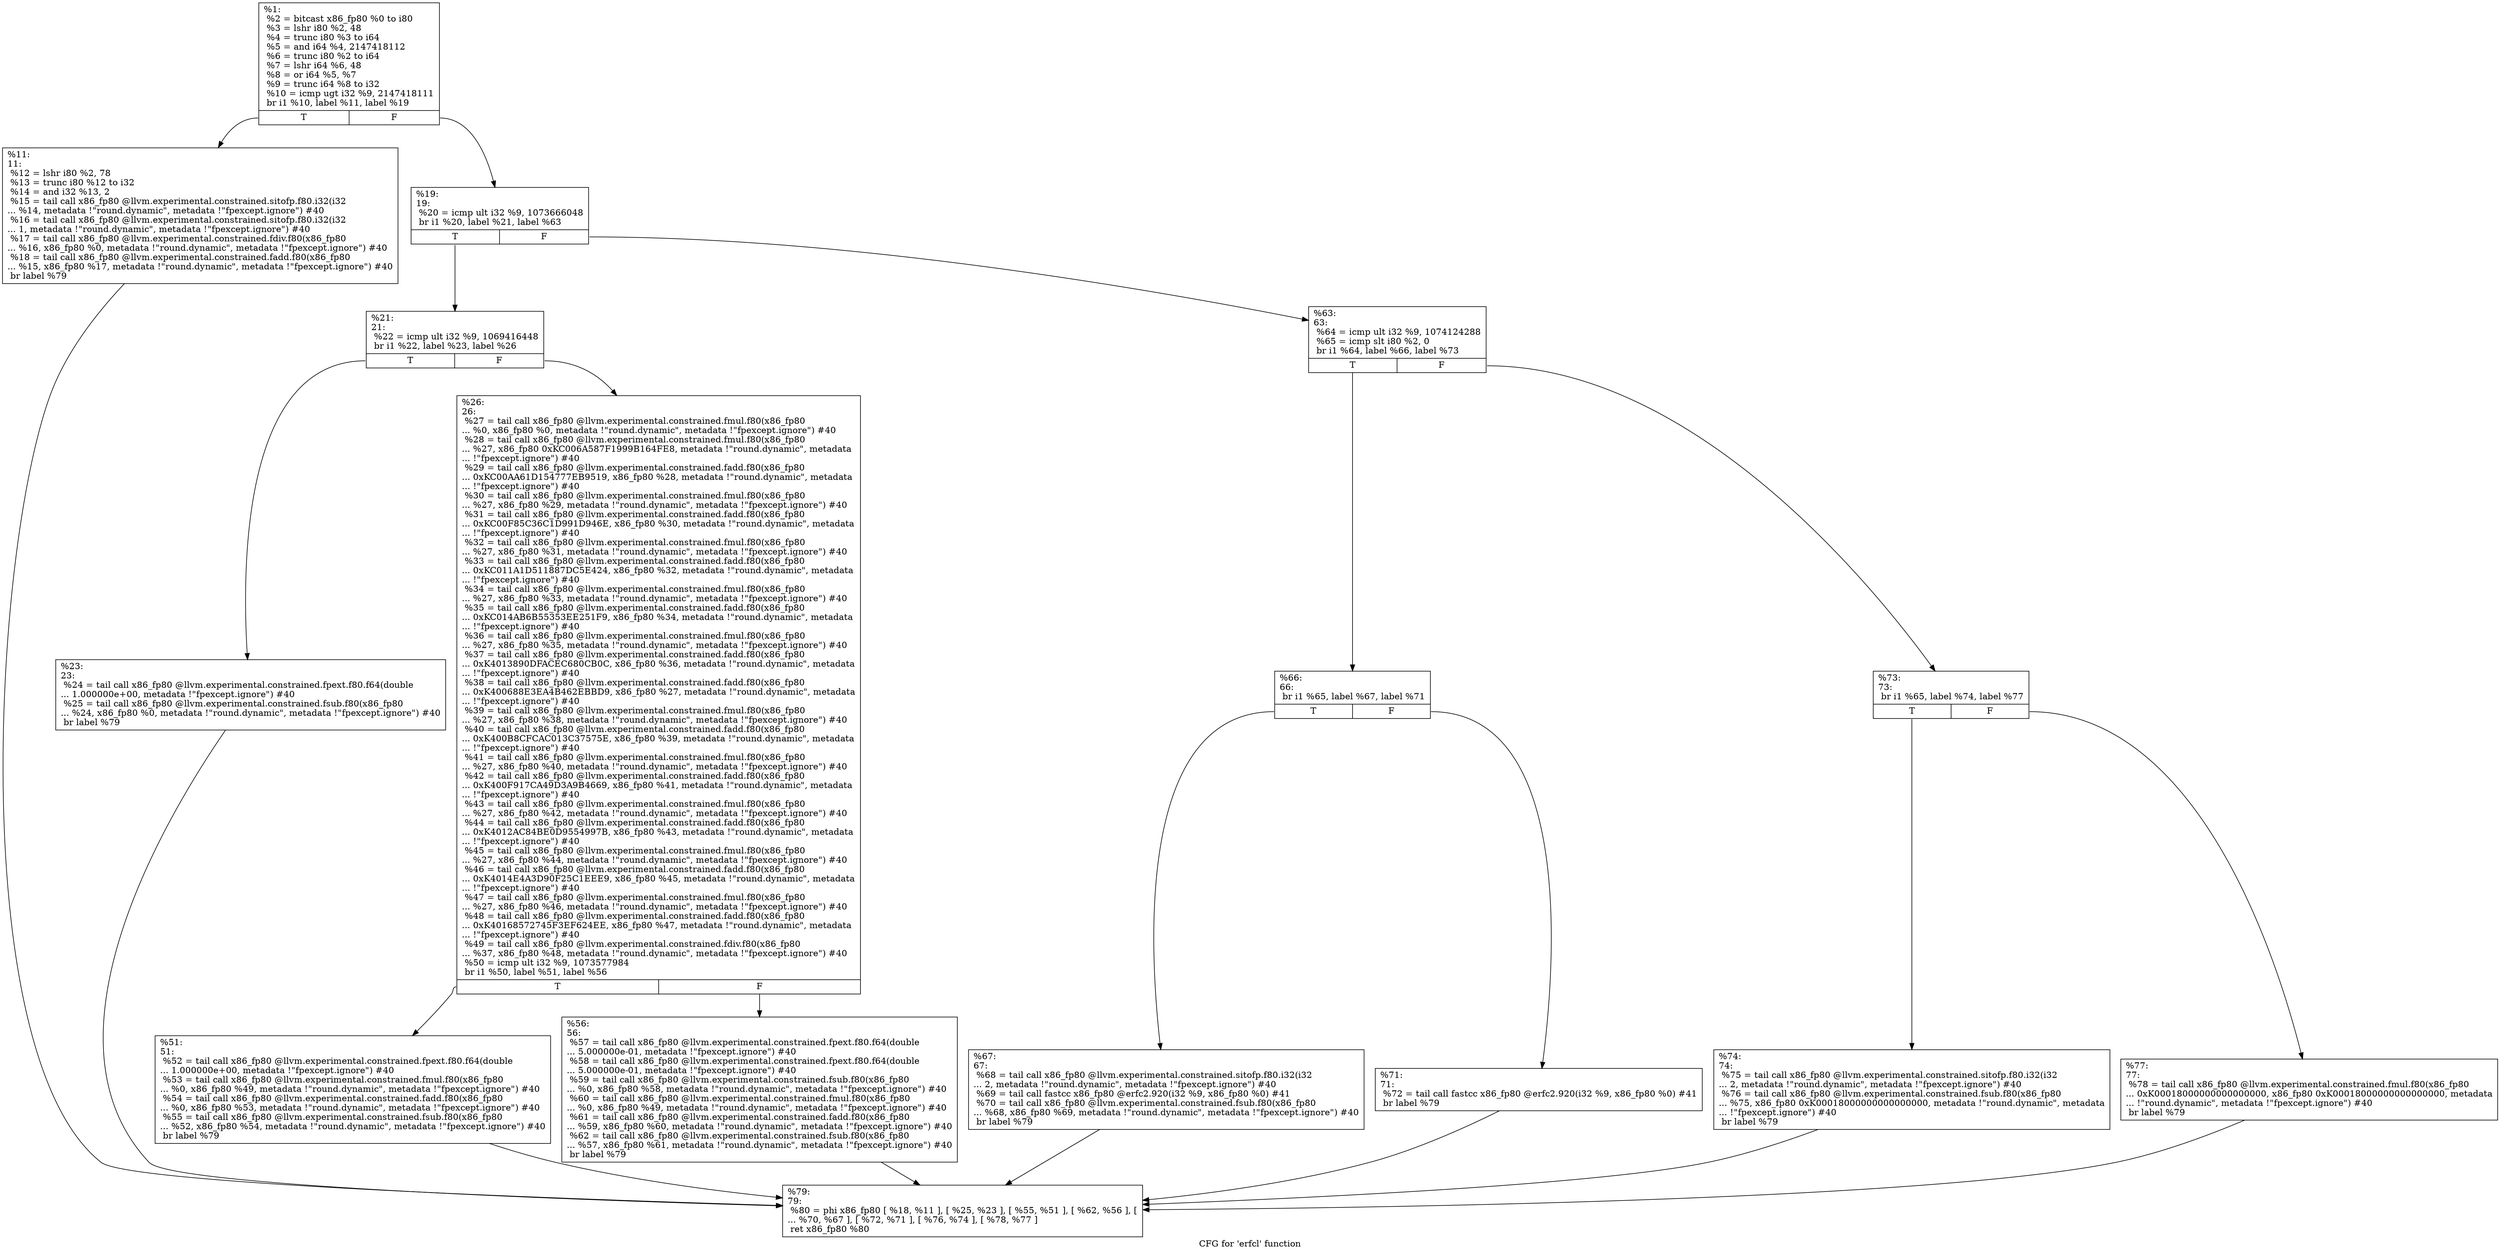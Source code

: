 digraph "CFG for 'erfcl' function" {
	label="CFG for 'erfcl' function";

	Node0x1f5a6e0 [shape=record,label="{%1:\l  %2 = bitcast x86_fp80 %0 to i80\l  %3 = lshr i80 %2, 48\l  %4 = trunc i80 %3 to i64\l  %5 = and i64 %4, 2147418112\l  %6 = trunc i80 %2 to i64\l  %7 = lshr i64 %6, 48\l  %8 = or i64 %5, %7\l  %9 = trunc i64 %8 to i32\l  %10 = icmp ugt i32 %9, 2147418111\l  br i1 %10, label %11, label %19\l|{<s0>T|<s1>F}}"];
	Node0x1f5a6e0:s0 -> Node0x1f638e0;
	Node0x1f5a6e0:s1 -> Node0x1f63930;
	Node0x1f638e0 [shape=record,label="{%11:\l11:                                               \l  %12 = lshr i80 %2, 78\l  %13 = trunc i80 %12 to i32\l  %14 = and i32 %13, 2\l  %15 = tail call x86_fp80 @llvm.experimental.constrained.sitofp.f80.i32(i32\l... %14, metadata !\"round.dynamic\", metadata !\"fpexcept.ignore\") #40\l  %16 = tail call x86_fp80 @llvm.experimental.constrained.sitofp.f80.i32(i32\l... 1, metadata !\"round.dynamic\", metadata !\"fpexcept.ignore\") #40\l  %17 = tail call x86_fp80 @llvm.experimental.constrained.fdiv.f80(x86_fp80\l... %16, x86_fp80 %0, metadata !\"round.dynamic\", metadata !\"fpexcept.ignore\") #40\l  %18 = tail call x86_fp80 @llvm.experimental.constrained.fadd.f80(x86_fp80\l... %15, x86_fp80 %17, metadata !\"round.dynamic\", metadata !\"fpexcept.ignore\") #40\l  br label %79\l}"];
	Node0x1f638e0 -> Node0x1f63d40;
	Node0x1f63930 [shape=record,label="{%19:\l19:                                               \l  %20 = icmp ult i32 %9, 1073666048\l  br i1 %20, label %21, label %63\l|{<s0>T|<s1>F}}"];
	Node0x1f63930:s0 -> Node0x1f63980;
	Node0x1f63930:s1 -> Node0x1f63b10;
	Node0x1f63980 [shape=record,label="{%21:\l21:                                               \l  %22 = icmp ult i32 %9, 1069416448\l  br i1 %22, label %23, label %26\l|{<s0>T|<s1>F}}"];
	Node0x1f63980:s0 -> Node0x1f639d0;
	Node0x1f63980:s1 -> Node0x1f63a20;
	Node0x1f639d0 [shape=record,label="{%23:\l23:                                               \l  %24 = tail call x86_fp80 @llvm.experimental.constrained.fpext.f80.f64(double\l... 1.000000e+00, metadata !\"fpexcept.ignore\") #40\l  %25 = tail call x86_fp80 @llvm.experimental.constrained.fsub.f80(x86_fp80\l... %24, x86_fp80 %0, metadata !\"round.dynamic\", metadata !\"fpexcept.ignore\") #40\l  br label %79\l}"];
	Node0x1f639d0 -> Node0x1f63d40;
	Node0x1f63a20 [shape=record,label="{%26:\l26:                                               \l  %27 = tail call x86_fp80 @llvm.experimental.constrained.fmul.f80(x86_fp80\l... %0, x86_fp80 %0, metadata !\"round.dynamic\", metadata !\"fpexcept.ignore\") #40\l  %28 = tail call x86_fp80 @llvm.experimental.constrained.fmul.f80(x86_fp80\l... %27, x86_fp80 0xKC006A587F1999B164FE8, metadata !\"round.dynamic\", metadata\l... !\"fpexcept.ignore\") #40\l  %29 = tail call x86_fp80 @llvm.experimental.constrained.fadd.f80(x86_fp80\l... 0xKC00AA61D154777EB9519, x86_fp80 %28, metadata !\"round.dynamic\", metadata\l... !\"fpexcept.ignore\") #40\l  %30 = tail call x86_fp80 @llvm.experimental.constrained.fmul.f80(x86_fp80\l... %27, x86_fp80 %29, metadata !\"round.dynamic\", metadata !\"fpexcept.ignore\") #40\l  %31 = tail call x86_fp80 @llvm.experimental.constrained.fadd.f80(x86_fp80\l... 0xKC00F85C36C1D991D946E, x86_fp80 %30, metadata !\"round.dynamic\", metadata\l... !\"fpexcept.ignore\") #40\l  %32 = tail call x86_fp80 @llvm.experimental.constrained.fmul.f80(x86_fp80\l... %27, x86_fp80 %31, metadata !\"round.dynamic\", metadata !\"fpexcept.ignore\") #40\l  %33 = tail call x86_fp80 @llvm.experimental.constrained.fadd.f80(x86_fp80\l... 0xKC011A1D511887DC5E424, x86_fp80 %32, metadata !\"round.dynamic\", metadata\l... !\"fpexcept.ignore\") #40\l  %34 = tail call x86_fp80 @llvm.experimental.constrained.fmul.f80(x86_fp80\l... %27, x86_fp80 %33, metadata !\"round.dynamic\", metadata !\"fpexcept.ignore\") #40\l  %35 = tail call x86_fp80 @llvm.experimental.constrained.fadd.f80(x86_fp80\l... 0xKC014AB6B55353EE251F9, x86_fp80 %34, metadata !\"round.dynamic\", metadata\l... !\"fpexcept.ignore\") #40\l  %36 = tail call x86_fp80 @llvm.experimental.constrained.fmul.f80(x86_fp80\l... %27, x86_fp80 %35, metadata !\"round.dynamic\", metadata !\"fpexcept.ignore\") #40\l  %37 = tail call x86_fp80 @llvm.experimental.constrained.fadd.f80(x86_fp80\l... 0xK4013890DFACEC680CB0C, x86_fp80 %36, metadata !\"round.dynamic\", metadata\l... !\"fpexcept.ignore\") #40\l  %38 = tail call x86_fp80 @llvm.experimental.constrained.fadd.f80(x86_fp80\l... 0xK400688E3EA4B462EBBD9, x86_fp80 %27, metadata !\"round.dynamic\", metadata\l... !\"fpexcept.ignore\") #40\l  %39 = tail call x86_fp80 @llvm.experimental.constrained.fmul.f80(x86_fp80\l... %27, x86_fp80 %38, metadata !\"round.dynamic\", metadata !\"fpexcept.ignore\") #40\l  %40 = tail call x86_fp80 @llvm.experimental.constrained.fadd.f80(x86_fp80\l... 0xK400B8CFCAC013C37575E, x86_fp80 %39, metadata !\"round.dynamic\", metadata\l... !\"fpexcept.ignore\") #40\l  %41 = tail call x86_fp80 @llvm.experimental.constrained.fmul.f80(x86_fp80\l... %27, x86_fp80 %40, metadata !\"round.dynamic\", metadata !\"fpexcept.ignore\") #40\l  %42 = tail call x86_fp80 @llvm.experimental.constrained.fadd.f80(x86_fp80\l... 0xK400F917CA49D3A9B4669, x86_fp80 %41, metadata !\"round.dynamic\", metadata\l... !\"fpexcept.ignore\") #40\l  %43 = tail call x86_fp80 @llvm.experimental.constrained.fmul.f80(x86_fp80\l... %27, x86_fp80 %42, metadata !\"round.dynamic\", metadata !\"fpexcept.ignore\") #40\l  %44 = tail call x86_fp80 @llvm.experimental.constrained.fadd.f80(x86_fp80\l... 0xK4012AC84BE0D9554997B, x86_fp80 %43, metadata !\"round.dynamic\", metadata\l... !\"fpexcept.ignore\") #40\l  %45 = tail call x86_fp80 @llvm.experimental.constrained.fmul.f80(x86_fp80\l... %27, x86_fp80 %44, metadata !\"round.dynamic\", metadata !\"fpexcept.ignore\") #40\l  %46 = tail call x86_fp80 @llvm.experimental.constrained.fadd.f80(x86_fp80\l... 0xK4014E4A3D90F25C1EEE9, x86_fp80 %45, metadata !\"round.dynamic\", metadata\l... !\"fpexcept.ignore\") #40\l  %47 = tail call x86_fp80 @llvm.experimental.constrained.fmul.f80(x86_fp80\l... %27, x86_fp80 %46, metadata !\"round.dynamic\", metadata !\"fpexcept.ignore\") #40\l  %48 = tail call x86_fp80 @llvm.experimental.constrained.fadd.f80(x86_fp80\l... 0xK40168572745F3EF624EE, x86_fp80 %47, metadata !\"round.dynamic\", metadata\l... !\"fpexcept.ignore\") #40\l  %49 = tail call x86_fp80 @llvm.experimental.constrained.fdiv.f80(x86_fp80\l... %37, x86_fp80 %48, metadata !\"round.dynamic\", metadata !\"fpexcept.ignore\") #40\l  %50 = icmp ult i32 %9, 1073577984\l  br i1 %50, label %51, label %56\l|{<s0>T|<s1>F}}"];
	Node0x1f63a20:s0 -> Node0x1f63a70;
	Node0x1f63a20:s1 -> Node0x1f63ac0;
	Node0x1f63a70 [shape=record,label="{%51:\l51:                                               \l  %52 = tail call x86_fp80 @llvm.experimental.constrained.fpext.f80.f64(double\l... 1.000000e+00, metadata !\"fpexcept.ignore\") #40\l  %53 = tail call x86_fp80 @llvm.experimental.constrained.fmul.f80(x86_fp80\l... %0, x86_fp80 %49, metadata !\"round.dynamic\", metadata !\"fpexcept.ignore\") #40\l  %54 = tail call x86_fp80 @llvm.experimental.constrained.fadd.f80(x86_fp80\l... %0, x86_fp80 %53, metadata !\"round.dynamic\", metadata !\"fpexcept.ignore\") #40\l  %55 = tail call x86_fp80 @llvm.experimental.constrained.fsub.f80(x86_fp80\l... %52, x86_fp80 %54, metadata !\"round.dynamic\", metadata !\"fpexcept.ignore\") #40\l  br label %79\l}"];
	Node0x1f63a70 -> Node0x1f63d40;
	Node0x1f63ac0 [shape=record,label="{%56:\l56:                                               \l  %57 = tail call x86_fp80 @llvm.experimental.constrained.fpext.f80.f64(double\l... 5.000000e-01, metadata !\"fpexcept.ignore\") #40\l  %58 = tail call x86_fp80 @llvm.experimental.constrained.fpext.f80.f64(double\l... 5.000000e-01, metadata !\"fpexcept.ignore\") #40\l  %59 = tail call x86_fp80 @llvm.experimental.constrained.fsub.f80(x86_fp80\l... %0, x86_fp80 %58, metadata !\"round.dynamic\", metadata !\"fpexcept.ignore\") #40\l  %60 = tail call x86_fp80 @llvm.experimental.constrained.fmul.f80(x86_fp80\l... %0, x86_fp80 %49, metadata !\"round.dynamic\", metadata !\"fpexcept.ignore\") #40\l  %61 = tail call x86_fp80 @llvm.experimental.constrained.fadd.f80(x86_fp80\l... %59, x86_fp80 %60, metadata !\"round.dynamic\", metadata !\"fpexcept.ignore\") #40\l  %62 = tail call x86_fp80 @llvm.experimental.constrained.fsub.f80(x86_fp80\l... %57, x86_fp80 %61, metadata !\"round.dynamic\", metadata !\"fpexcept.ignore\") #40\l  br label %79\l}"];
	Node0x1f63ac0 -> Node0x1f63d40;
	Node0x1f63b10 [shape=record,label="{%63:\l63:                                               \l  %64 = icmp ult i32 %9, 1074124288\l  %65 = icmp slt i80 %2, 0\l  br i1 %64, label %66, label %73\l|{<s0>T|<s1>F}}"];
	Node0x1f63b10:s0 -> Node0x1f63b60;
	Node0x1f63b10:s1 -> Node0x1f63c50;
	Node0x1f63b60 [shape=record,label="{%66:\l66:                                               \l  br i1 %65, label %67, label %71\l|{<s0>T|<s1>F}}"];
	Node0x1f63b60:s0 -> Node0x1f63bb0;
	Node0x1f63b60:s1 -> Node0x1f63c00;
	Node0x1f63bb0 [shape=record,label="{%67:\l67:                                               \l  %68 = tail call x86_fp80 @llvm.experimental.constrained.sitofp.f80.i32(i32\l... 2, metadata !\"round.dynamic\", metadata !\"fpexcept.ignore\") #40\l  %69 = tail call fastcc x86_fp80 @erfc2.920(i32 %9, x86_fp80 %0) #41\l  %70 = tail call x86_fp80 @llvm.experimental.constrained.fsub.f80(x86_fp80\l... %68, x86_fp80 %69, metadata !\"round.dynamic\", metadata !\"fpexcept.ignore\") #40\l  br label %79\l}"];
	Node0x1f63bb0 -> Node0x1f63d40;
	Node0x1f63c00 [shape=record,label="{%71:\l71:                                               \l  %72 = tail call fastcc x86_fp80 @erfc2.920(i32 %9, x86_fp80 %0) #41\l  br label %79\l}"];
	Node0x1f63c00 -> Node0x1f63d40;
	Node0x1f63c50 [shape=record,label="{%73:\l73:                                               \l  br i1 %65, label %74, label %77\l|{<s0>T|<s1>F}}"];
	Node0x1f63c50:s0 -> Node0x1f63ca0;
	Node0x1f63c50:s1 -> Node0x1f63cf0;
	Node0x1f63ca0 [shape=record,label="{%74:\l74:                                               \l  %75 = tail call x86_fp80 @llvm.experimental.constrained.sitofp.f80.i32(i32\l... 2, metadata !\"round.dynamic\", metadata !\"fpexcept.ignore\") #40\l  %76 = tail call x86_fp80 @llvm.experimental.constrained.fsub.f80(x86_fp80\l... %75, x86_fp80 0xK00018000000000000000, metadata !\"round.dynamic\", metadata\l... !\"fpexcept.ignore\") #40\l  br label %79\l}"];
	Node0x1f63ca0 -> Node0x1f63d40;
	Node0x1f63cf0 [shape=record,label="{%77:\l77:                                               \l  %78 = tail call x86_fp80 @llvm.experimental.constrained.fmul.f80(x86_fp80\l... 0xK00018000000000000000, x86_fp80 0xK00018000000000000000, metadata\l... !\"round.dynamic\", metadata !\"fpexcept.ignore\") #40\l  br label %79\l}"];
	Node0x1f63cf0 -> Node0x1f63d40;
	Node0x1f63d40 [shape=record,label="{%79:\l79:                                               \l  %80 = phi x86_fp80 [ %18, %11 ], [ %25, %23 ], [ %55, %51 ], [ %62, %56 ], [\l... %70, %67 ], [ %72, %71 ], [ %76, %74 ], [ %78, %77 ]\l  ret x86_fp80 %80\l}"];
}
